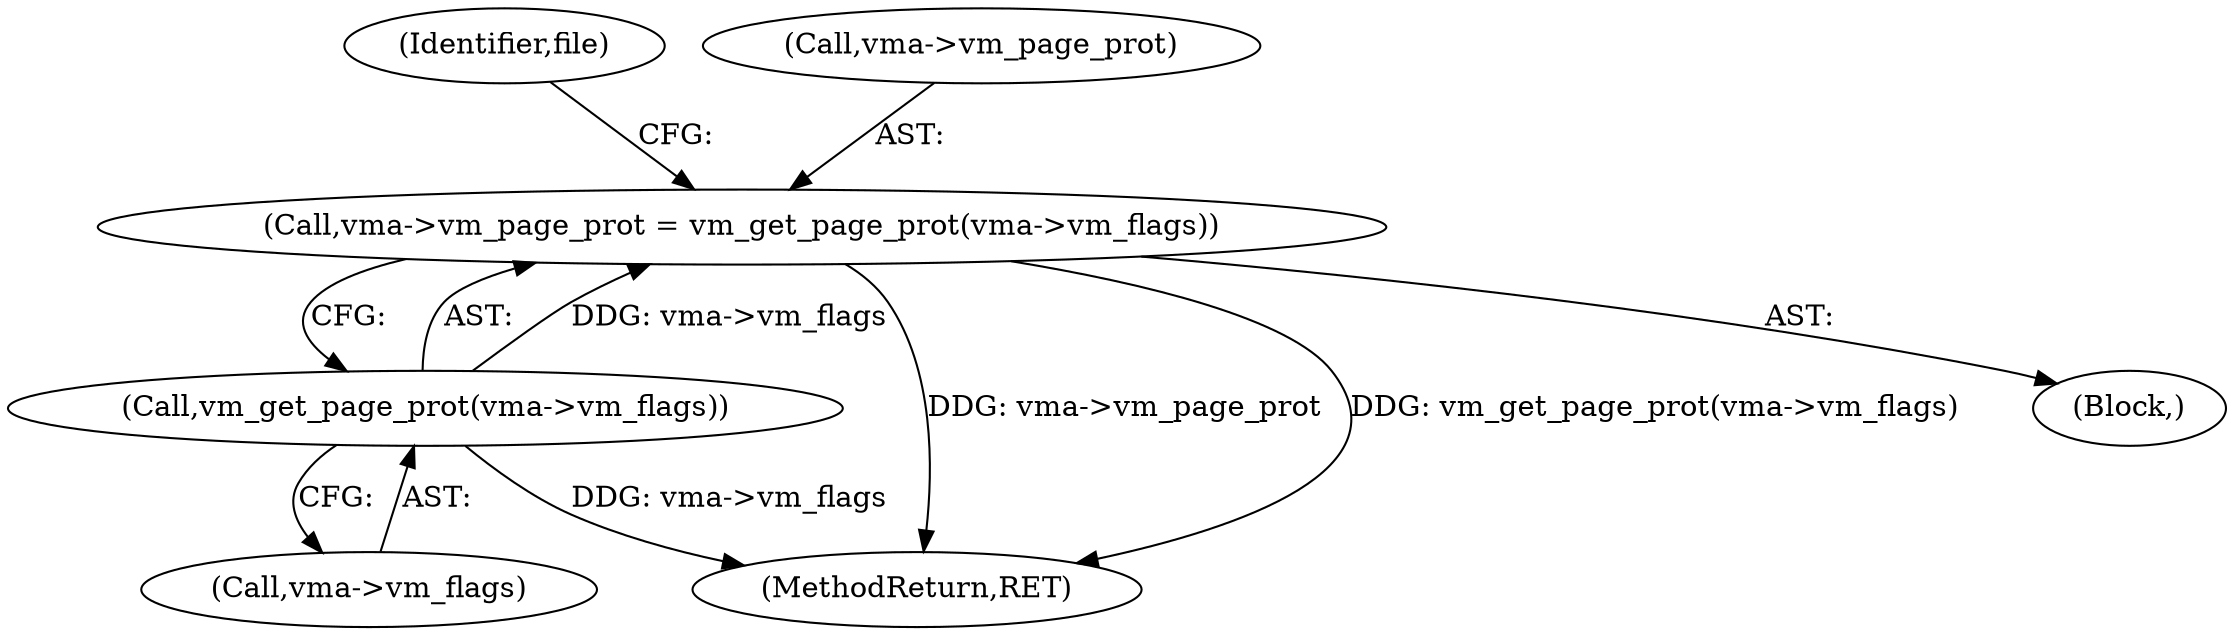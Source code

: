 digraph "0_linux_fc9bbca8f650e5f738af8806317c0a041a48ae4a@pointer" {
"1000209" [label="(Call,vma->vm_page_prot = vm_get_page_prot(vma->vm_flags))"];
"1000213" [label="(Call,vm_get_page_prot(vma->vm_flags))"];
"1000213" [label="(Call,vm_get_page_prot(vma->vm_flags))"];
"1000226" [label="(MethodReturn,RET)"];
"1000218" [label="(Identifier,file)"];
"1000104" [label="(Block,)"];
"1000210" [label="(Call,vma->vm_page_prot)"];
"1000214" [label="(Call,vma->vm_flags)"];
"1000209" [label="(Call,vma->vm_page_prot = vm_get_page_prot(vma->vm_flags))"];
"1000209" -> "1000104"  [label="AST: "];
"1000209" -> "1000213"  [label="CFG: "];
"1000210" -> "1000209"  [label="AST: "];
"1000213" -> "1000209"  [label="AST: "];
"1000218" -> "1000209"  [label="CFG: "];
"1000209" -> "1000226"  [label="DDG: vma->vm_page_prot"];
"1000209" -> "1000226"  [label="DDG: vm_get_page_prot(vma->vm_flags)"];
"1000213" -> "1000209"  [label="DDG: vma->vm_flags"];
"1000213" -> "1000214"  [label="CFG: "];
"1000214" -> "1000213"  [label="AST: "];
"1000213" -> "1000226"  [label="DDG: vma->vm_flags"];
}
